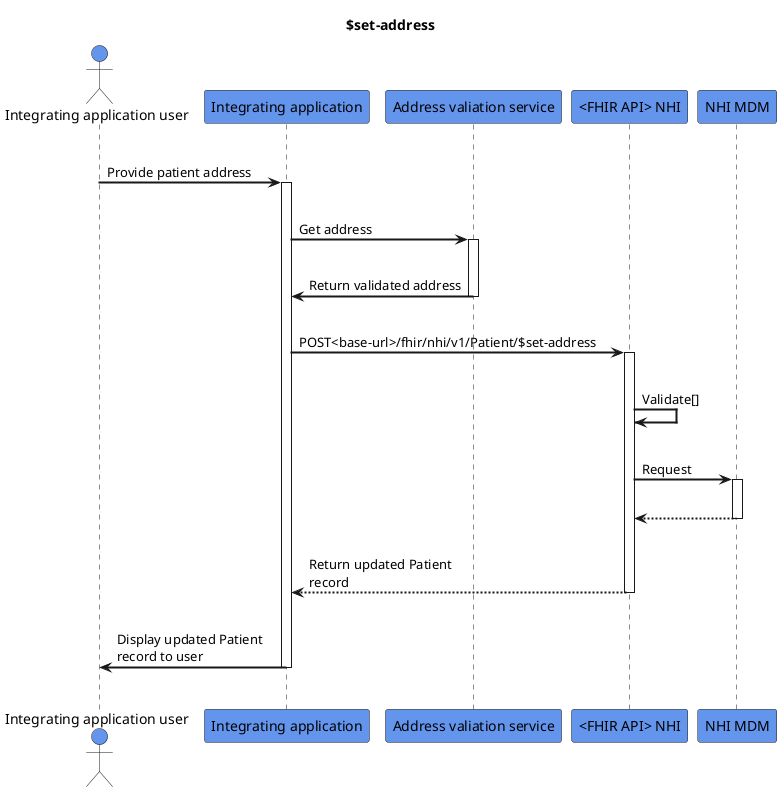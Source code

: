 @startuml
skinparam sequenceArrowThickness 2
skinparam roundcorner 5
skinparam maxmessagesize 180
skinparam sequenceParticipant bold
title $set-address
actor "Integrating application user" as User #CornflowerBlue
participant "Integrating application" as A #CornflowerBlue
participant "Address valiation service" as B #CornflowerBlue
participant "<FHIR API> NHI" as C #CornflowerBlue
participant "NHI MDM" as D #CornflowerBlue
|||
User -> A: Provide patient address
activate A
|||
A -> B: Get address
activate B
|||
B -> A: Return validated address
deactivate B
|||
A -> C: POST<base-url>/fhir/nhi/v1/Patient/$set-address
activate C
|||
C -> C: Validate[]
|||
C -> D: Request
activate D
|||
D -[dashed]-> C
deactivate D
|||
C -[dashed]-> A: Return updated Patient record
deactivate C
|||
A -> User: Display updated Patient record to user
deactivate A
|||
@enduml
